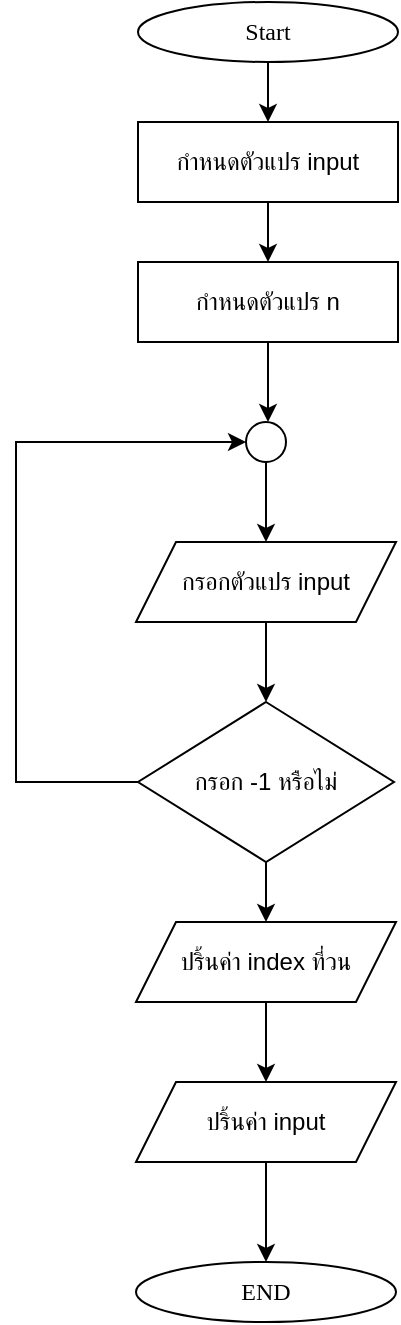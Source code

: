 <mxfile version="25.0.0">
  <diagram name="Page-1" id="D5UARvYzac3lgn8T1-qm">
    <mxGraphModel dx="1346" dy="1369" grid="1" gridSize="10" guides="1" tooltips="1" connect="1" arrows="1" fold="1" page="1" pageScale="1" pageWidth="850" pageHeight="1100" math="0" shadow="0">
      <root>
        <mxCell id="0" />
        <mxCell id="1" parent="0" />
        <mxCell id="qfO8DHRSh2s665iV21xJ-3" value="" style="edgeStyle=orthogonalEdgeStyle;rounded=0;orthogonalLoop=1;jettySize=auto;html=1;" edge="1" parent="1" source="qfO8DHRSh2s665iV21xJ-1" target="qfO8DHRSh2s665iV21xJ-2">
          <mxGeometry relative="1" as="geometry" />
        </mxCell>
        <mxCell id="qfO8DHRSh2s665iV21xJ-1" value="&lt;font data-font-src=&quot;https://fonts.googleapis.com/css?family=Sarabun&quot; face=&quot;Sarabun&quot;&gt;Start&lt;/font&gt;" style="ellipse;whiteSpace=wrap;html=1;" vertex="1" parent="1">
          <mxGeometry x="-539.0" y="-940" width="130" height="30" as="geometry" />
        </mxCell>
        <mxCell id="qfO8DHRSh2s665iV21xJ-5" value="" style="edgeStyle=orthogonalEdgeStyle;rounded=0;orthogonalLoop=1;jettySize=auto;html=1;" edge="1" parent="1" source="qfO8DHRSh2s665iV21xJ-2" target="qfO8DHRSh2s665iV21xJ-4">
          <mxGeometry relative="1" as="geometry" />
        </mxCell>
        <mxCell id="qfO8DHRSh2s665iV21xJ-2" value="กำหนดตัวแปร input" style="rounded=0;whiteSpace=wrap;html=1;" vertex="1" parent="1">
          <mxGeometry x="-539.0" y="-880" width="130" height="40" as="geometry" />
        </mxCell>
        <mxCell id="qfO8DHRSh2s665iV21xJ-7" value="" style="edgeStyle=orthogonalEdgeStyle;rounded=0;orthogonalLoop=1;jettySize=auto;html=1;" edge="1" parent="1" source="qfO8DHRSh2s665iV21xJ-4">
          <mxGeometry relative="1" as="geometry">
            <mxPoint x="-474" y="-730" as="targetPoint" />
          </mxGeometry>
        </mxCell>
        <mxCell id="qfO8DHRSh2s665iV21xJ-4" value="กำหนดตัวแปร n" style="rounded=0;whiteSpace=wrap;html=1;" vertex="1" parent="1">
          <mxGeometry x="-539.0" y="-810" width="130" height="40" as="geometry" />
        </mxCell>
        <mxCell id="qfO8DHRSh2s665iV21xJ-18" value="" style="edgeStyle=orthogonalEdgeStyle;rounded=0;orthogonalLoop=1;jettySize=auto;html=1;" edge="1" parent="1" source="qfO8DHRSh2s665iV21xJ-9" target="qfO8DHRSh2s665iV21xJ-16">
          <mxGeometry relative="1" as="geometry" />
        </mxCell>
        <mxCell id="qfO8DHRSh2s665iV21xJ-9" value="กรอกตัวแปร input" style="rounded=0;whiteSpace=wrap;html=1;shape=parallelogram;perimeter=parallelogramPerimeter;fixedSize=1;" vertex="1" parent="1">
          <mxGeometry x="-540.0" y="-670" width="130" height="40" as="geometry" />
        </mxCell>
        <mxCell id="qfO8DHRSh2s665iV21xJ-14" value="" style="edgeStyle=orthogonalEdgeStyle;rounded=0;orthogonalLoop=1;jettySize=auto;html=1;" edge="1" parent="1" source="qfO8DHRSh2s665iV21xJ-12" target="qfO8DHRSh2s665iV21xJ-9">
          <mxGeometry relative="1" as="geometry" />
        </mxCell>
        <mxCell id="qfO8DHRSh2s665iV21xJ-12" value="" style="ellipse;whiteSpace=wrap;html=1;aspect=fixed;" vertex="1" parent="1">
          <mxGeometry x="-485" y="-730" width="20" height="20" as="geometry" />
        </mxCell>
        <mxCell id="qfO8DHRSh2s665iV21xJ-17" style="edgeStyle=orthogonalEdgeStyle;rounded=0;orthogonalLoop=1;jettySize=auto;html=1;entryX=0;entryY=0.5;entryDx=0;entryDy=0;" edge="1" parent="1" source="qfO8DHRSh2s665iV21xJ-16" target="qfO8DHRSh2s665iV21xJ-12">
          <mxGeometry relative="1" as="geometry">
            <Array as="points">
              <mxPoint x="-600" y="-550" />
              <mxPoint x="-600" y="-720" />
            </Array>
          </mxGeometry>
        </mxCell>
        <mxCell id="qfO8DHRSh2s665iV21xJ-23" style="edgeStyle=orthogonalEdgeStyle;rounded=0;orthogonalLoop=1;jettySize=auto;html=1;entryX=0.5;entryY=0;entryDx=0;entryDy=0;" edge="1" parent="1" source="qfO8DHRSh2s665iV21xJ-16" target="qfO8DHRSh2s665iV21xJ-19">
          <mxGeometry relative="1" as="geometry" />
        </mxCell>
        <mxCell id="qfO8DHRSh2s665iV21xJ-16" value="กรอก -1 หรือไม่" style="rhombus;whiteSpace=wrap;html=1;" vertex="1" parent="1">
          <mxGeometry x="-539" y="-590" width="128" height="80" as="geometry" />
        </mxCell>
        <mxCell id="qfO8DHRSh2s665iV21xJ-21" value="" style="edgeStyle=orthogonalEdgeStyle;rounded=0;orthogonalLoop=1;jettySize=auto;html=1;" edge="1" parent="1" source="qfO8DHRSh2s665iV21xJ-19" target="qfO8DHRSh2s665iV21xJ-20">
          <mxGeometry relative="1" as="geometry" />
        </mxCell>
        <mxCell id="qfO8DHRSh2s665iV21xJ-19" value="ปริ้นค่า index ที่วน" style="rounded=0;whiteSpace=wrap;html=1;shape=parallelogram;perimeter=parallelogramPerimeter;fixedSize=1;" vertex="1" parent="1">
          <mxGeometry x="-540.0" y="-480" width="130" height="40" as="geometry" />
        </mxCell>
        <mxCell id="qfO8DHRSh2s665iV21xJ-25" value="" style="edgeStyle=orthogonalEdgeStyle;rounded=0;orthogonalLoop=1;jettySize=auto;html=1;" edge="1" parent="1" source="qfO8DHRSh2s665iV21xJ-20" target="qfO8DHRSh2s665iV21xJ-24">
          <mxGeometry relative="1" as="geometry" />
        </mxCell>
        <mxCell id="qfO8DHRSh2s665iV21xJ-20" value="ปริ้นค่า input" style="rounded=0;whiteSpace=wrap;html=1;shape=parallelogram;perimeter=parallelogramPerimeter;fixedSize=1;" vertex="1" parent="1">
          <mxGeometry x="-540.0" y="-400" width="130" height="40" as="geometry" />
        </mxCell>
        <mxCell id="qfO8DHRSh2s665iV21xJ-24" value="&lt;font face=&quot;Sarabun&quot;&gt;END&lt;/font&gt;" style="ellipse;whiteSpace=wrap;html=1;" vertex="1" parent="1">
          <mxGeometry x="-540.0" y="-310" width="130" height="30" as="geometry" />
        </mxCell>
      </root>
    </mxGraphModel>
  </diagram>
</mxfile>
